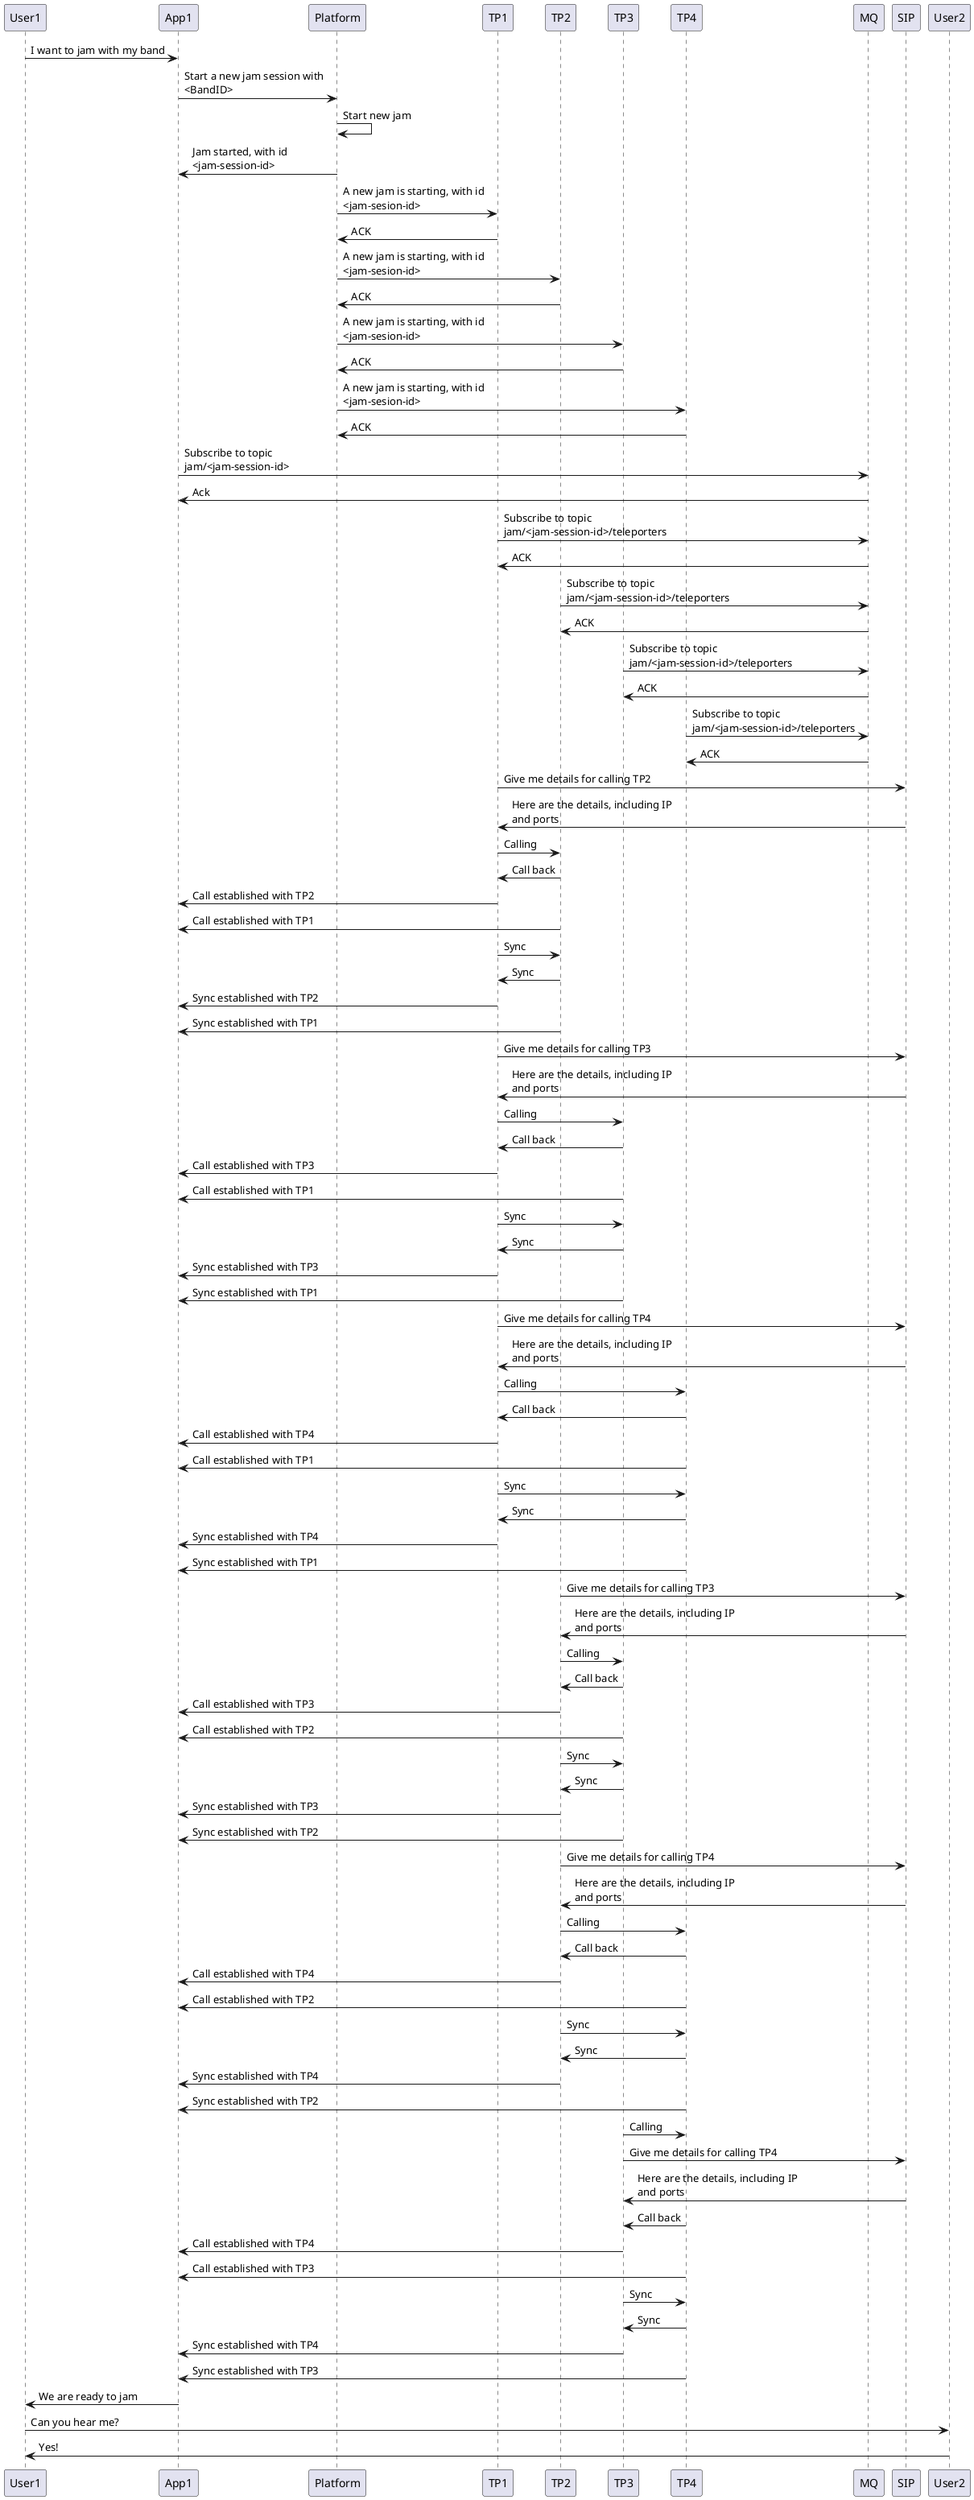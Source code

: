 @startuml

skinparam maxMessageSize 200

User1 -> App1: I want to jam with my band
App1 -> Platform: Start a new jam session with <BandID>
Platform -> Platform: Start new jam
Platform -> App1: Jam started, with id <jam-session-id>

Platform -> TP1: A new jam is starting, with id <jam-sesion-id>
TP1 -> Platform: ACK
Platform -> TP2: A new jam is starting, with id <jam-sesion-id>
TP2 -> Platform: ACK
Platform -> TP3: A new jam is starting, with id <jam-sesion-id>
TP3 -> Platform: ACK
Platform -> TP4: A new jam is starting, with id <jam-sesion-id>
TP4 -> Platform: ACK

App1 -> MQ: Subscribe to topic jam/<jam-session-id>
MQ -> App1: Ack
TP1 -> MQ: Subscribe to topic jam/<jam-session-id>/teleporters
MQ -> TP1: ACK
TP2 -> MQ: Subscribe to topic jam/<jam-session-id>/teleporters
MQ -> TP2: ACK
TP3 -> MQ: Subscribe to topic jam/<jam-session-id>/teleporters
MQ -> TP3: ACK
TP4 -> MQ: Subscribe to topic jam/<jam-session-id>/teleporters
MQ -> TP4: ACK

' TP 1 to TP 2
TP1 -> SIP: Give me details for calling TP2
SIP -> TP1: Here are the details, including IP and ports
TP1 -> TP2: Calling
TP2 -> TP1: Call back
TP1 -> App1: Call established with TP2
TP2 -> App1: Call established with TP1
TP1 -> TP2: Sync
TP2 -> TP1: Sync
TP1 -> App1: Sync established with TP2
TP2 -> App1: Sync established with TP1

' TP 1 to TP 3
TP1 -> SIP: Give me details for calling TP3
SIP -> TP1: Here are the details, including IP and ports
TP1 -> TP3: Calling
TP3 -> TP1: Call back
TP1 -> App1: Call established with TP3
TP3 -> App1: Call established with TP1
TP1 -> TP3: Sync
TP3 -> TP1: Sync
TP1 -> App1: Sync established with TP3
TP3 -> App1: Sync established with TP1

' TP 1 to TP 4
TP1 -> SIP: Give me details for calling TP4
SIP -> TP1: Here are the details, including IP and ports
TP1 -> TP4: Calling
TP4 -> TP1: Call back
TP1 -> App1: Call established with TP4
TP4 -> App1: Call established with TP1
TP1 -> TP4: Sync
TP4 -> TP1: Sync
TP1 -> App1: Sync established with TP4
TP4 -> App1: Sync established with TP1

' TP 2 to TP 3
TP2 -> SIP: Give me details for calling TP3
SIP -> TP2: Here are the details, including IP and ports
TP2 -> TP3: Calling
TP3 -> TP2: Call back
TP2 -> App1: Call established with TP3
TP3 -> App1: Call established with TP2
TP2 -> TP3: Sync
TP3 -> TP2: Sync
TP2 -> App1: Sync established with TP3
TP3 -> App1: Sync established with TP2

' TP 2 to TP 4
TP2 -> SIP: Give me details for calling TP4
SIP -> TP2: Here are the details, including IP and ports
TP2 -> TP4: Calling
TP4 -> TP2: Call back
TP2 -> App1: Call established with TP4
TP4 -> App1: Call established with TP2
TP2 -> TP4: Sync
TP4 -> TP2: Sync
TP2 -> App1: Sync established with TP4
TP4 -> App1: Sync established with TP2

' TP 3 to TP 4
TP3 -> TP4: Calling
TP3 -> SIP: Give me details for calling TP4
SIP -> TP3: Here are the details, including IP and ports
TP4 -> TP3: Call back
TP3 -> App1: Call established with TP4
TP4 -> App1: Call established with TP3
TP3 -> TP4: Sync
TP4 -> TP3: Sync
TP3 -> App1: Sync established with TP4
TP4 -> App1: Sync established with TP3

App1 -> User1: We are ready to jam

User1 -> User2: Can you hear me?
User2 -> User1: Yes!

@enduml
